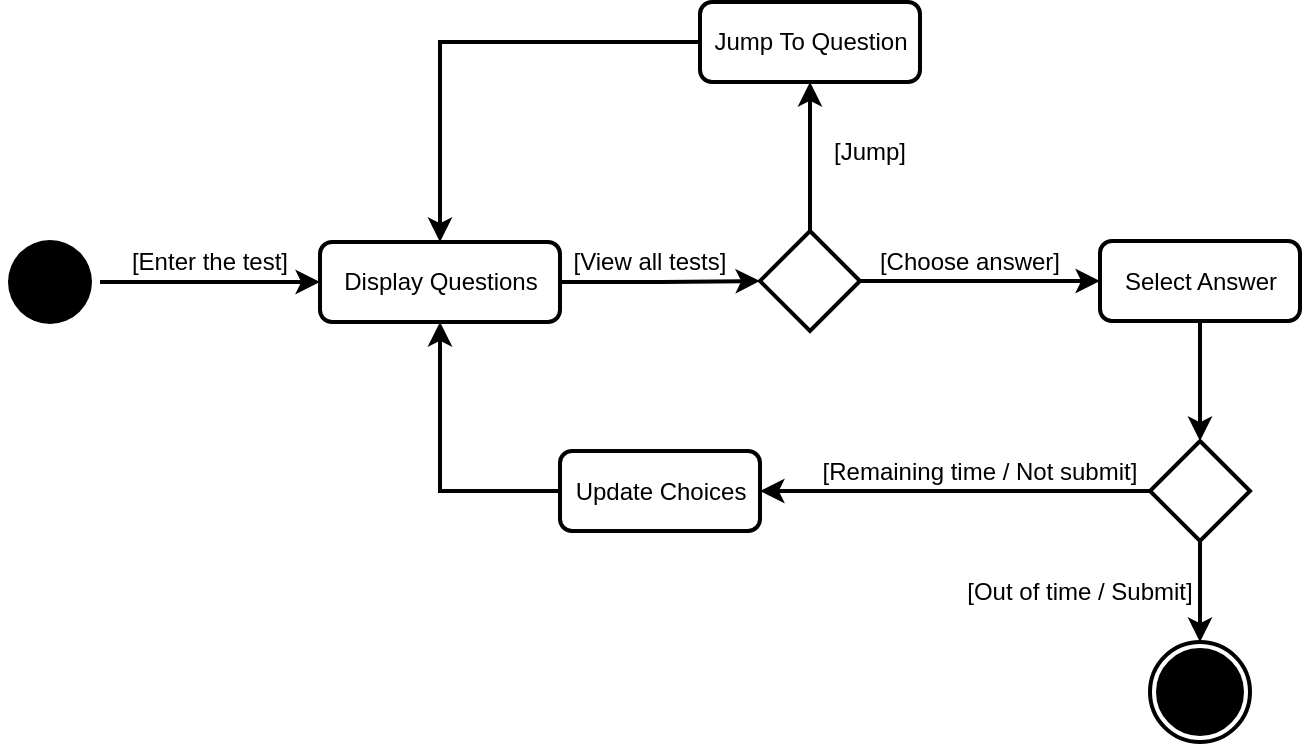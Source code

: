 <mxfile version="20.5.3" type="google"><diagram id="II_M7Jiz5xNsx9nE6-4B" name="Page-1"><mxGraphModel dx="949" dy="690" grid="1" gridSize="10" guides="1" tooltips="1" connect="1" arrows="1" fold="1" page="1" pageScale="1" pageWidth="850" pageHeight="1100" math="0" shadow="0"><root><mxCell id="0"/><mxCell id="1" parent="0"/><mxCell id="CVtvfy0iDlk-V44ScRCq-1" value="" style="edgeStyle=orthogonalEdgeStyle;rounded=0;orthogonalLoop=1;jettySize=auto;html=1;strokeWidth=2;entryX=0;entryY=0.5;entryDx=0;entryDy=0;" edge="1" parent="1" source="CVtvfy0iDlk-V44ScRCq-2" target="CVtvfy0iDlk-V44ScRCq-15"><mxGeometry relative="1" as="geometry"><mxPoint x="270" y="190" as="targetPoint"/></mxGeometry></mxCell><mxCell id="CVtvfy0iDlk-V44ScRCq-2" value="" style="ellipse;html=1;shape=endState;fillColor=#000000;strokeColor=none;strokeWidth=2;" vertex="1" parent="1"><mxGeometry x="80" y="165" width="50" height="50" as="geometry"/></mxCell><mxCell id="CVtvfy0iDlk-V44ScRCq-38" style="edgeStyle=orthogonalEdgeStyle;rounded=0;orthogonalLoop=1;jettySize=auto;html=1;entryX=0.5;entryY=1;entryDx=0;entryDy=0;strokeWidth=2;" edge="1" parent="1" source="CVtvfy0iDlk-V44ScRCq-4" target="CVtvfy0iDlk-V44ScRCq-15"><mxGeometry relative="1" as="geometry"><Array as="points"><mxPoint x="300" y="295"/></Array></mxGeometry></mxCell><mxCell id="CVtvfy0iDlk-V44ScRCq-4" value="Update Choices" style="html=1;rounded=1;strokeWidth=2;" vertex="1" parent="1"><mxGeometry x="360" y="274.5" width="100" height="40" as="geometry"/></mxCell><mxCell id="CVtvfy0iDlk-V44ScRCq-37" value="" style="edgeStyle=orthogonalEdgeStyle;rounded=0;orthogonalLoop=1;jettySize=auto;html=1;strokeWidth=2;" edge="1" parent="1" source="CVtvfy0iDlk-V44ScRCq-15" target="CVtvfy0iDlk-V44ScRCq-13"><mxGeometry relative="1" as="geometry"/></mxCell><mxCell id="CVtvfy0iDlk-V44ScRCq-15" value="Display Questions" style="html=1;rounded=1;strokeWidth=2;" vertex="1" parent="1"><mxGeometry x="240" y="170" width="120" height="40" as="geometry"/></mxCell><mxCell id="CVtvfy0iDlk-V44ScRCq-41" value="" style="edgeStyle=orthogonalEdgeStyle;rounded=0;orthogonalLoop=1;jettySize=auto;html=1;strokeWidth=2;" edge="1" parent="1" source="CVtvfy0iDlk-V44ScRCq-17" target="CVtvfy0iDlk-V44ScRCq-23"><mxGeometry relative="1" as="geometry"/></mxCell><mxCell id="CVtvfy0iDlk-V44ScRCq-17" value="Select Answer" style="html=1;rounded=1;strokeWidth=2;" vertex="1" parent="1"><mxGeometry x="630" y="169.5" width="100" height="40" as="geometry"/></mxCell><mxCell id="CVtvfy0iDlk-V44ScRCq-42" value="" style="edgeStyle=orthogonalEdgeStyle;rounded=0;orthogonalLoop=1;jettySize=auto;html=1;strokeWidth=2;" edge="1" parent="1" source="CVtvfy0iDlk-V44ScRCq-23" target="CVtvfy0iDlk-V44ScRCq-4"><mxGeometry relative="1" as="geometry"/></mxCell><mxCell id="CVtvfy0iDlk-V44ScRCq-46" value="" style="edgeStyle=orthogonalEdgeStyle;rounded=0;orthogonalLoop=1;jettySize=auto;html=1;strokeWidth=2;" edge="1" parent="1" source="CVtvfy0iDlk-V44ScRCq-23" target="CVtvfy0iDlk-V44ScRCq-24"><mxGeometry relative="1" as="geometry"/></mxCell><mxCell id="CVtvfy0iDlk-V44ScRCq-23" value="" style="rhombus;whiteSpace=wrap;html=1;rounded=0;strokeWidth=2;" vertex="1" parent="1"><mxGeometry x="655" y="269.5" width="50" height="50" as="geometry"/></mxCell><mxCell id="CVtvfy0iDlk-V44ScRCq-24" value="" style="ellipse;html=1;shape=endState;fillColor=#000000;strokeColor=default;strokeWidth=2;" vertex="1" parent="1"><mxGeometry x="655" y="370" width="50" height="50" as="geometry"/></mxCell><mxCell id="CVtvfy0iDlk-V44ScRCq-25" value="[Enter the test]" style="text;html=1;strokeColor=none;fillColor=none;align=center;verticalAlign=middle;whiteSpace=wrap;rounded=0;strokeWidth=2;fontSize=12;" vertex="1" parent="1"><mxGeometry x="140" y="164.5" width="90" height="30" as="geometry"/></mxCell><mxCell id="CVtvfy0iDlk-V44ScRCq-28" value="[View all tests]" style="text;html=1;strokeColor=none;fillColor=none;align=center;verticalAlign=middle;whiteSpace=wrap;rounded=0;strokeWidth=2;fontSize=12;" vertex="1" parent="1"><mxGeometry x="360" y="165" width="90" height="30" as="geometry"/></mxCell><mxCell id="CVtvfy0iDlk-V44ScRCq-31" value="[Jump]" style="text;html=1;strokeColor=none;fillColor=none;align=center;verticalAlign=middle;whiteSpace=wrap;rounded=0;strokeWidth=2;fontSize=12;" vertex="1" parent="1"><mxGeometry x="470" y="110" width="90" height="30" as="geometry"/></mxCell><mxCell id="CVtvfy0iDlk-V44ScRCq-34" value="[Remaining time / Not submit]" style="text;html=1;strokeColor=none;fillColor=none;align=center;verticalAlign=middle;whiteSpace=wrap;rounded=0;strokeWidth=2;fontSize=12;" vertex="1" parent="1"><mxGeometry x="480" y="269.5" width="180" height="30" as="geometry"/></mxCell><mxCell id="CVtvfy0iDlk-V44ScRCq-35" value="[Choose answer]" style="text;html=1;strokeColor=none;fillColor=none;align=center;verticalAlign=middle;whiteSpace=wrap;rounded=0;strokeWidth=2;fontSize=12;" vertex="1" parent="1"><mxGeometry x="510" y="164.5" width="110" height="30" as="geometry"/></mxCell><mxCell id="CVtvfy0iDlk-V44ScRCq-40" value="" style="edgeStyle=orthogonalEdgeStyle;rounded=0;orthogonalLoop=1;jettySize=auto;html=1;strokeWidth=2;" edge="1" parent="1" source="CVtvfy0iDlk-V44ScRCq-13" target="CVtvfy0iDlk-V44ScRCq-17"><mxGeometry relative="1" as="geometry"/></mxCell><mxCell id="CVtvfy0iDlk-V44ScRCq-44" value="" style="edgeStyle=orthogonalEdgeStyle;rounded=0;orthogonalLoop=1;jettySize=auto;html=1;strokeWidth=2;" edge="1" parent="1" source="CVtvfy0iDlk-V44ScRCq-13" target="CVtvfy0iDlk-V44ScRCq-43"><mxGeometry relative="1" as="geometry"/></mxCell><mxCell id="CVtvfy0iDlk-V44ScRCq-13" value="" style="rhombus;whiteSpace=wrap;html=1;rounded=0;strokeWidth=2;" vertex="1" parent="1"><mxGeometry x="460" y="164.5" width="50" height="50" as="geometry"/></mxCell><mxCell id="CVtvfy0iDlk-V44ScRCq-45" style="edgeStyle=orthogonalEdgeStyle;rounded=0;orthogonalLoop=1;jettySize=auto;html=1;entryX=0.5;entryY=0;entryDx=0;entryDy=0;strokeWidth=2;" edge="1" parent="1" source="CVtvfy0iDlk-V44ScRCq-43" target="CVtvfy0iDlk-V44ScRCq-15"><mxGeometry relative="1" as="geometry"/></mxCell><mxCell id="CVtvfy0iDlk-V44ScRCq-43" value="Jump To Question" style="html=1;rounded=1;strokeWidth=2;" vertex="1" parent="1"><mxGeometry x="430" y="50" width="110" height="40" as="geometry"/></mxCell><mxCell id="CVtvfy0iDlk-V44ScRCq-47" value="[Out of time / Submit]" style="text;html=1;strokeColor=none;fillColor=none;align=center;verticalAlign=middle;whiteSpace=wrap;rounded=0;strokeWidth=2;fontSize=12;" vertex="1" parent="1"><mxGeometry x="560" y="330" width="120" height="30" as="geometry"/></mxCell></root></mxGraphModel></diagram></mxfile>
